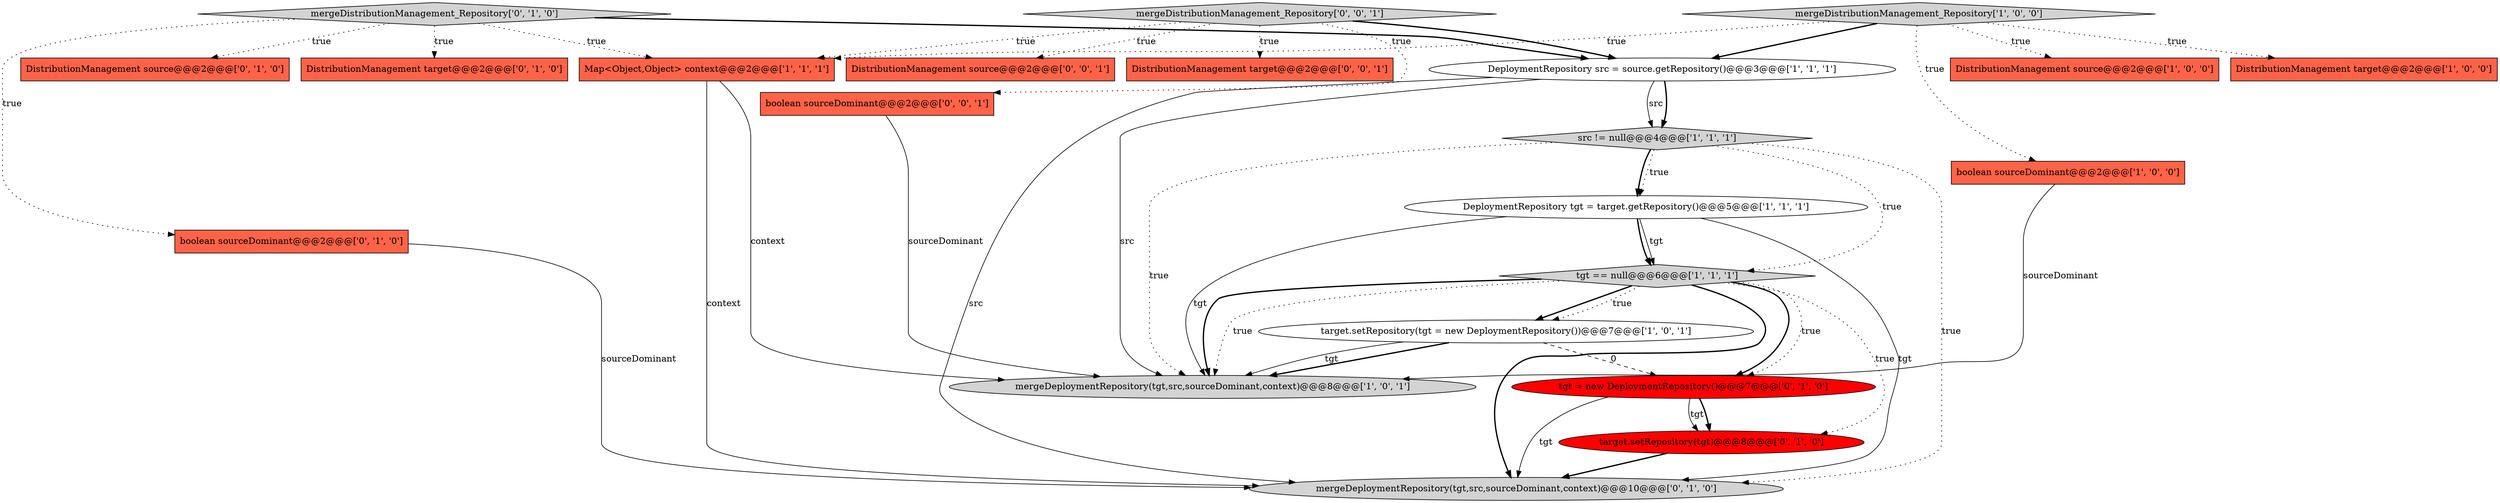 digraph {
11 [style = filled, label = "mergeDistributionManagement_Repository['0', '1', '0']", fillcolor = lightgray, shape = diamond image = "AAA0AAABBB2BBB"];
16 [style = filled, label = "DistributionManagement source@@@2@@@['0', '1', '0']", fillcolor = tomato, shape = box image = "AAA0AAABBB2BBB"];
2 [style = filled, label = "target.setRepository(tgt = new DeploymentRepository())@@@7@@@['1', '0', '1']", fillcolor = white, shape = ellipse image = "AAA0AAABBB1BBB"];
12 [style = filled, label = "mergeDeploymentRepository(tgt,src,sourceDominant,context)@@@10@@@['0', '1', '0']", fillcolor = lightgray, shape = ellipse image = "AAA0AAABBB2BBB"];
10 [style = filled, label = "src != null@@@4@@@['1', '1', '1']", fillcolor = lightgray, shape = diamond image = "AAA0AAABBB1BBB"];
21 [style = filled, label = "mergeDistributionManagement_Repository['0', '0', '1']", fillcolor = lightgray, shape = diamond image = "AAA0AAABBB3BBB"];
6 [style = filled, label = "mergeDeploymentRepository(tgt,src,sourceDominant,context)@@@8@@@['1', '0', '1']", fillcolor = lightgray, shape = ellipse image = "AAA0AAABBB1BBB"];
20 [style = filled, label = "boolean sourceDominant@@@2@@@['0', '0', '1']", fillcolor = tomato, shape = box image = "AAA0AAABBB3BBB"];
19 [style = filled, label = "DistributionManagement source@@@2@@@['0', '0', '1']", fillcolor = tomato, shape = box image = "AAA0AAABBB3BBB"];
18 [style = filled, label = "DistributionManagement target@@@2@@@['0', '0', '1']", fillcolor = tomato, shape = box image = "AAA0AAABBB3BBB"];
9 [style = filled, label = "Map<Object,Object> context@@@2@@@['1', '1', '1']", fillcolor = tomato, shape = box image = "AAA0AAABBB1BBB"];
7 [style = filled, label = "DistributionManagement source@@@2@@@['1', '0', '0']", fillcolor = tomato, shape = box image = "AAA0AAABBB1BBB"];
4 [style = filled, label = "DeploymentRepository tgt = target.getRepository()@@@5@@@['1', '1', '1']", fillcolor = white, shape = ellipse image = "AAA0AAABBB1BBB"];
14 [style = filled, label = "target.setRepository(tgt)@@@8@@@['0', '1', '0']", fillcolor = red, shape = ellipse image = "AAA1AAABBB2BBB"];
15 [style = filled, label = "DistributionManagement target@@@2@@@['0', '1', '0']", fillcolor = tomato, shape = box image = "AAA0AAABBB2BBB"];
17 [style = filled, label = "tgt = new DeploymentRepository()@@@7@@@['0', '1', '0']", fillcolor = red, shape = ellipse image = "AAA1AAABBB2BBB"];
3 [style = filled, label = "boolean sourceDominant@@@2@@@['1', '0', '0']", fillcolor = tomato, shape = box image = "AAA0AAABBB1BBB"];
1 [style = filled, label = "DistributionManagement target@@@2@@@['1', '0', '0']", fillcolor = tomato, shape = box image = "AAA0AAABBB1BBB"];
5 [style = filled, label = "mergeDistributionManagement_Repository['1', '0', '0']", fillcolor = lightgray, shape = diamond image = "AAA0AAABBB1BBB"];
8 [style = filled, label = "DeploymentRepository src = source.getRepository()@@@3@@@['1', '1', '1']", fillcolor = white, shape = ellipse image = "AAA0AAABBB1BBB"];
0 [style = filled, label = "tgt == null@@@6@@@['1', '1', '1']", fillcolor = lightgray, shape = diamond image = "AAA0AAABBB1BBB"];
13 [style = filled, label = "boolean sourceDominant@@@2@@@['0', '1', '0']", fillcolor = tomato, shape = box image = "AAA0AAABBB2BBB"];
8->6 [style = solid, label="src"];
8->12 [style = solid, label="src"];
8->10 [style = bold, label=""];
5->8 [style = bold, label=""];
10->6 [style = dotted, label="true"];
10->12 [style = dotted, label="true"];
21->20 [style = dotted, label="true"];
3->6 [style = solid, label="sourceDominant"];
0->6 [style = bold, label=""];
21->18 [style = dotted, label="true"];
2->6 [style = bold, label=""];
0->17 [style = bold, label=""];
0->12 [style = bold, label=""];
5->1 [style = dotted, label="true"];
0->2 [style = bold, label=""];
21->8 [style = bold, label=""];
11->9 [style = dotted, label="true"];
11->13 [style = dotted, label="true"];
5->3 [style = dotted, label="true"];
4->6 [style = solid, label="tgt"];
0->6 [style = dotted, label="true"];
2->17 [style = dashed, label="0"];
20->6 [style = solid, label="sourceDominant"];
4->0 [style = bold, label=""];
9->6 [style = solid, label="context"];
17->14 [style = solid, label="tgt"];
4->0 [style = solid, label="tgt"];
21->9 [style = dotted, label="true"];
9->12 [style = solid, label="context"];
17->14 [style = bold, label=""];
5->7 [style = dotted, label="true"];
13->12 [style = solid, label="sourceDominant"];
14->12 [style = bold, label=""];
21->19 [style = dotted, label="true"];
17->12 [style = solid, label="tgt"];
10->4 [style = bold, label=""];
11->16 [style = dotted, label="true"];
5->9 [style = dotted, label="true"];
11->8 [style = bold, label=""];
10->0 [style = dotted, label="true"];
0->17 [style = dotted, label="true"];
8->10 [style = solid, label="src"];
0->14 [style = dotted, label="true"];
0->2 [style = dotted, label="true"];
10->4 [style = dotted, label="true"];
2->6 [style = solid, label="tgt"];
11->15 [style = dotted, label="true"];
4->12 [style = solid, label="tgt"];
}
